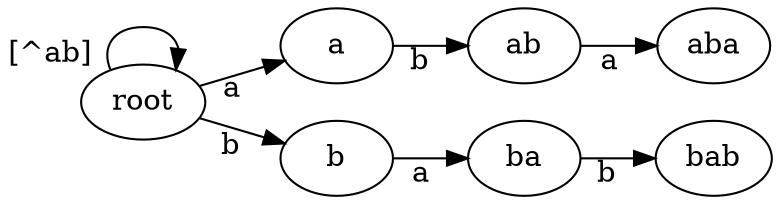 digraph {
  splines=true;
  rankdir=LR;
  root [id="root"];
  a [id="a"];
  ab [id="ab"];
  aba [id="aba"];
  b [id="b"];
  ba [id="ba"];
  bab [id="bab"];
  root -> a [xlabel="a"];
  a -> ab [xlabel="b"];
  ab -> aba [xlabel="a"];
  root -> b [xlabel="b"];
  b -> ba [xlabel="a"];
  ba -> bab [xlabel="b"];
  root -> root [xlabel="[^ab]  "];
}
